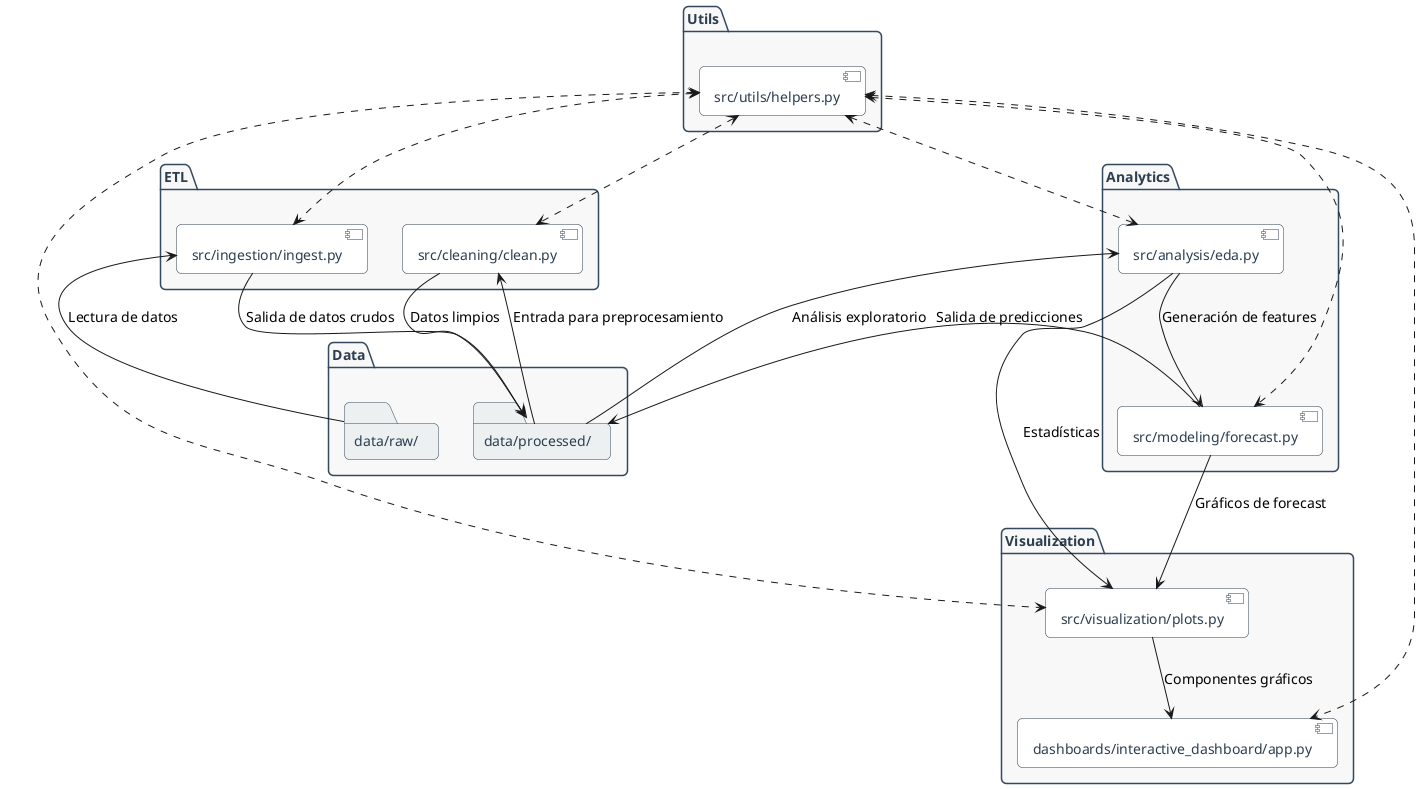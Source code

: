 @startuml
' — Parámetros de Estilo para un Look Profesional —
skinparam backgroundColor #FFFFFF
skinparam defaultFontName "Helvetica Neue"
skinparam defaultFontSize 14
skinparam roundCorner 10
skinparam shadowing false

skinparam packageBackgroundColor #F8F8F8
skinparam packageBorderColor #34495E
skinparam packageFontColor #2C3E50

skinparam componentBackgroundColor #FFFFFF
skinparam componentBorderColor #2C3E50
skinparam componentFontColor #2C3E50

skinparam folderBackgroundColor #ECF0F1
skinparam folderBorderColor #34495E
skinparam folderFontColor #2C3E50

' Diagrama de Paquetes – Agrupación Lógica de Módulos

package "ETL" as ETL {
  component "src/ingestion/ingest.py" as Ingest
  component "src/cleaning/clean.py"   as Clean
}

package "Analytics" as Analytics {
  component "src/analysis/eda.py"      as EDA
  component "src/modeling/forecast.py" as Modeling
}

package "Visualization" as Visualization {
  component "src/visualization/plots.py"        as Plots
  component "dashboards/interactive_dashboard/app.py" as DashboardApp
}

package "Utils" as Utils {
  component "src/utils/helpers.py" as Helpers
}

package "Data" as Data {
  folder "data/raw/"       as RawData
  folder "data/processed/" as ProcData
}

' Dependencias entre Paquetes
RawData    --> Ingest    : Lectura de datos
Ingest     --> ProcData  : Salida de datos crudos
ProcData   --> Clean     : Entrada para preprocesamiento
Clean      --> ProcData  : Datos limpios
ProcData   --> EDA       : Análisis exploratorio
EDA        --> Modeling  : Generación de features
Modeling   --> ProcData  : Salida de predicciones
EDA        --> Plots     : Estadísticas
Modeling   --> Plots     : Gráficos de forecast
Plots      --> DashboardApp : Componentes gráficos

' Relación con Utilidades Compartidas
Helpers <..> Ingest
Helpers <..> Clean
Helpers <..> EDA
Helpers <..> Modeling
Helpers <..> Plots
Helpers <..> DashboardApp
@enduml
